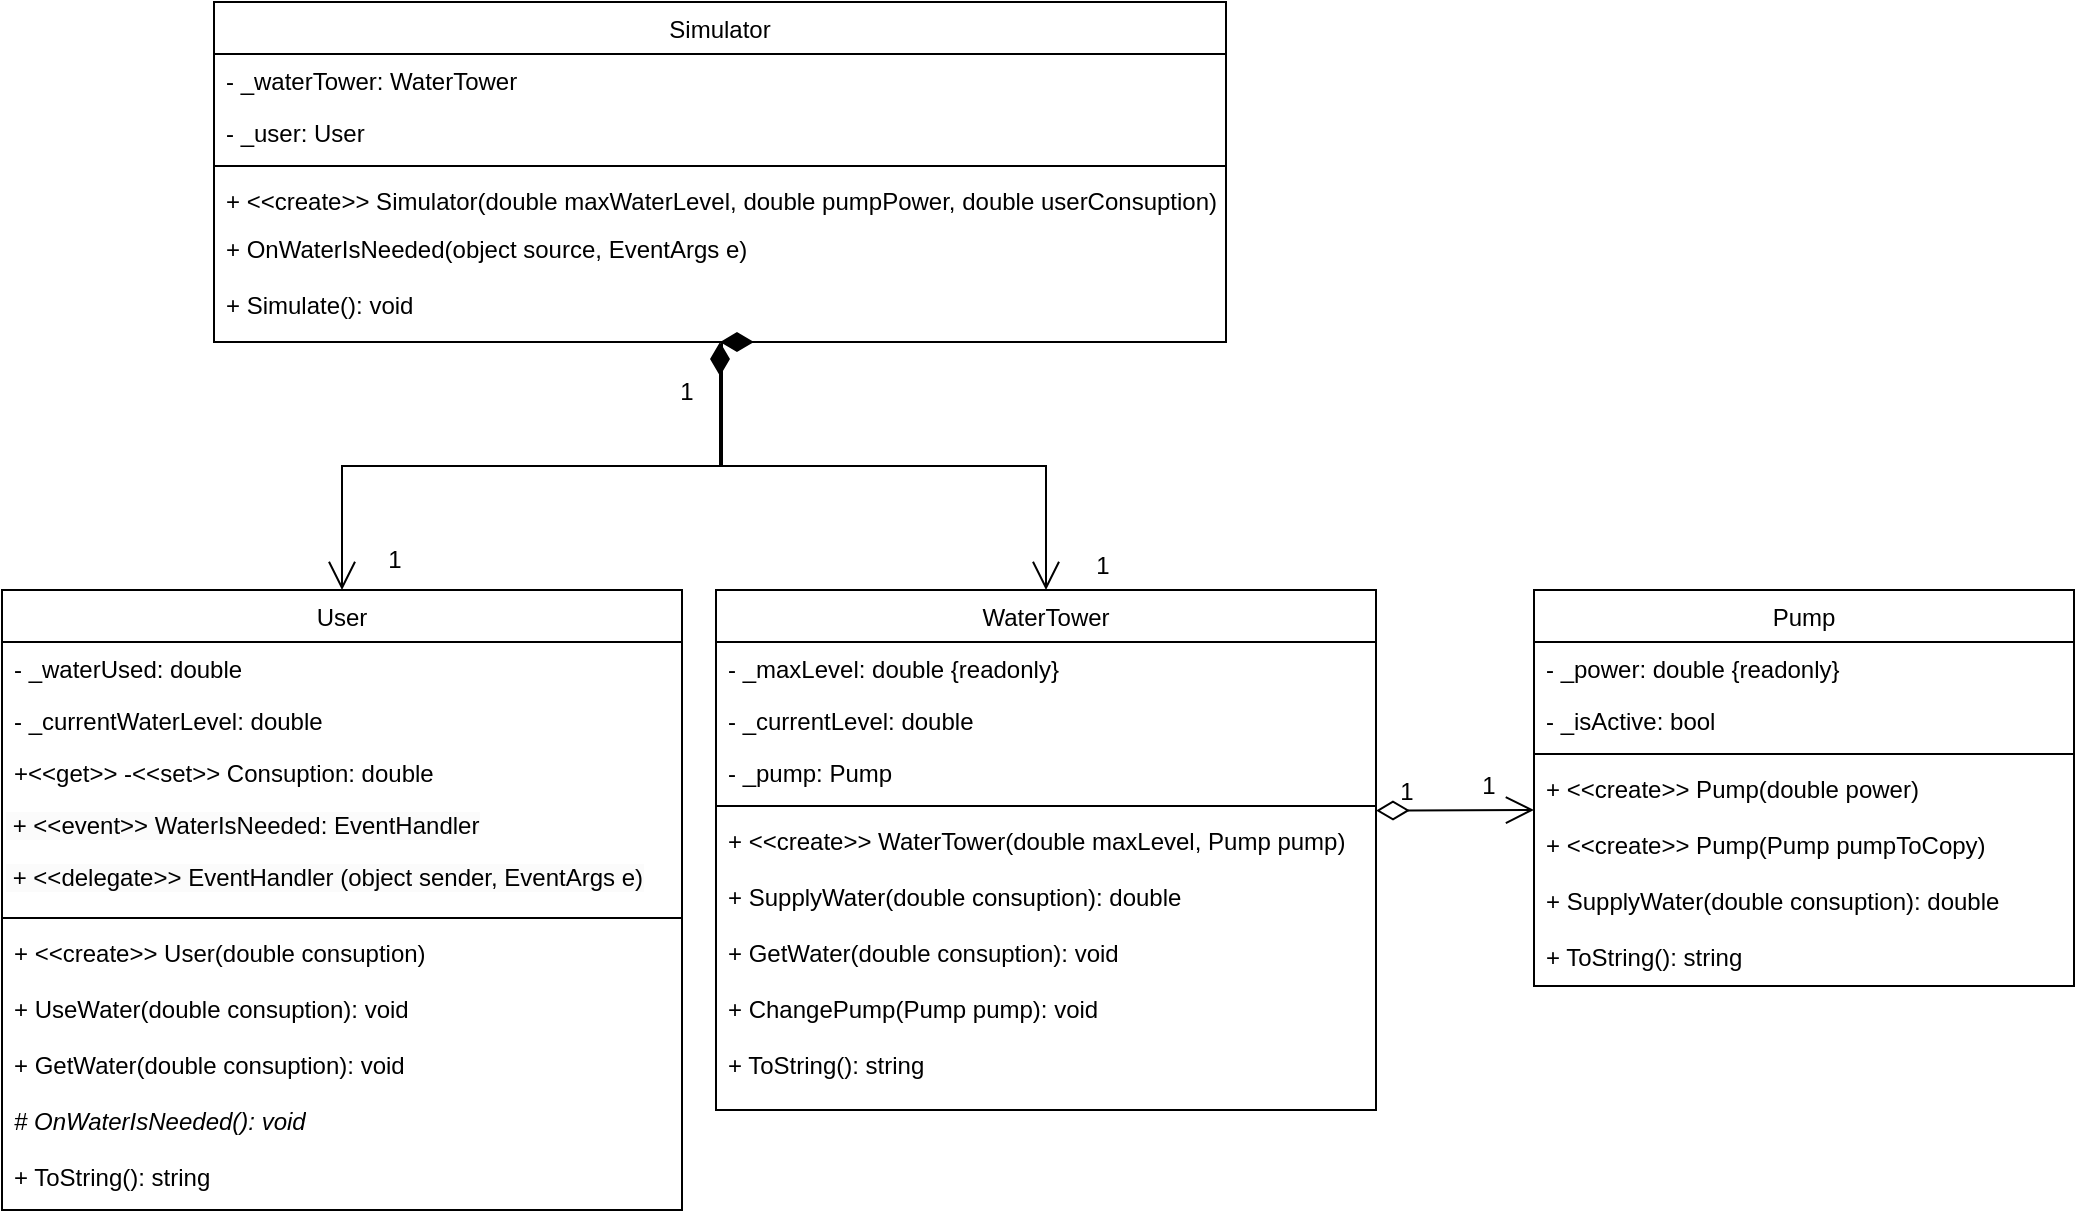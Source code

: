 <mxfile version="20.8.10" type="device"><diagram id="C5RBs43oDa-KdzZeNtuy" name="Page-1"><mxGraphModel dx="1501" dy="722" grid="1" gridSize="10" guides="1" tooltips="1" connect="1" arrows="1" fold="1" page="1" pageScale="1" pageWidth="827" pageHeight="1169" math="0" shadow="0"><root><mxCell id="WIyWlLk6GJQsqaUBKTNV-0"/><mxCell id="WIyWlLk6GJQsqaUBKTNV-1" parent="WIyWlLk6GJQsqaUBKTNV-0"/><mxCell id="zkfFHV4jXpPFQw0GAbJ--6" value="WaterTower" style="swimlane;fontStyle=0;align=center;verticalAlign=top;childLayout=stackLayout;horizontal=1;startSize=26;horizontalStack=0;resizeParent=1;resizeLast=0;collapsible=1;marginBottom=0;rounded=0;shadow=0;strokeWidth=1;" parent="WIyWlLk6GJQsqaUBKTNV-1" vertex="1"><mxGeometry x="411" y="614" width="330" height="260" as="geometry"><mxRectangle x="130" y="380" width="160" height="26" as="alternateBounds"/></mxGeometry></mxCell><mxCell id="zkfFHV4jXpPFQw0GAbJ--7" value="- _maxLevel: double {readonly}" style="text;align=left;verticalAlign=top;spacingLeft=4;spacingRight=4;overflow=hidden;rotatable=0;points=[[0,0.5],[1,0.5]];portConstraint=eastwest;" parent="zkfFHV4jXpPFQw0GAbJ--6" vertex="1"><mxGeometry y="26" width="330" height="26" as="geometry"/></mxCell><mxCell id="zkfFHV4jXpPFQw0GAbJ--8" value="- _currentLevel: double" style="text;align=left;verticalAlign=top;spacingLeft=4;spacingRight=4;overflow=hidden;rotatable=0;points=[[0,0.5],[1,0.5]];portConstraint=eastwest;rounded=0;shadow=0;html=0;" parent="zkfFHV4jXpPFQw0GAbJ--6" vertex="1"><mxGeometry y="52" width="330" height="26" as="geometry"/></mxCell><mxCell id="oMG3r2gIRT2kkTE9MDYd-2" value="- _pump: Pump" style="text;align=left;verticalAlign=top;spacingLeft=4;spacingRight=4;overflow=hidden;rotatable=0;points=[[0,0.5],[1,0.5]];portConstraint=eastwest;rounded=0;shadow=0;html=0;" parent="zkfFHV4jXpPFQw0GAbJ--6" vertex="1"><mxGeometry y="78" width="330" height="26" as="geometry"/></mxCell><mxCell id="zkfFHV4jXpPFQw0GAbJ--9" value="" style="line;html=1;strokeWidth=1;align=left;verticalAlign=middle;spacingTop=-1;spacingLeft=3;spacingRight=3;rotatable=0;labelPosition=right;points=[];portConstraint=eastwest;" parent="zkfFHV4jXpPFQw0GAbJ--6" vertex="1"><mxGeometry y="104" width="330" height="8" as="geometry"/></mxCell><mxCell id="zkfFHV4jXpPFQw0GAbJ--10" value="+ &lt;&lt;create&gt;&gt; WaterTower(double maxLevel, Pump pump)" style="text;align=left;verticalAlign=top;spacingLeft=4;spacingRight=4;overflow=hidden;rotatable=0;points=[[0,0.5],[1,0.5]];portConstraint=eastwest;fontStyle=0;whiteSpace=wrap;" parent="zkfFHV4jXpPFQw0GAbJ--6" vertex="1"><mxGeometry y="112" width="330" height="28" as="geometry"/></mxCell><mxCell id="oMG3r2gIRT2kkTE9MDYd-7" value="+ SupplyWater(double consuption): double" style="text;align=left;verticalAlign=top;spacingLeft=4;spacingRight=4;overflow=hidden;rotatable=0;points=[[0,0.5],[1,0.5]];portConstraint=eastwest;fontStyle=0;whiteSpace=wrap;" parent="zkfFHV4jXpPFQw0GAbJ--6" vertex="1"><mxGeometry y="140" width="330" height="28" as="geometry"/></mxCell><mxCell id="oMG3r2gIRT2kkTE9MDYd-5" value="+ GetWater(double consuption): void" style="text;align=left;verticalAlign=top;spacingLeft=4;spacingRight=4;overflow=hidden;rotatable=0;points=[[0,0.5],[1,0.5]];portConstraint=eastwest;fontStyle=0;whiteSpace=wrap;" parent="zkfFHV4jXpPFQw0GAbJ--6" vertex="1"><mxGeometry y="168" width="330" height="28" as="geometry"/></mxCell><mxCell id="oMG3r2gIRT2kkTE9MDYd-4" value="+ ChangePump(Pump pump): void" style="text;align=left;verticalAlign=top;spacingLeft=4;spacingRight=4;overflow=hidden;rotatable=0;points=[[0,0.5],[1,0.5]];portConstraint=eastwest;fontStyle=0;whiteSpace=wrap;" parent="zkfFHV4jXpPFQw0GAbJ--6" vertex="1"><mxGeometry y="196" width="330" height="28" as="geometry"/></mxCell><mxCell id="oMG3r2gIRT2kkTE9MDYd-6" value="+ ToString(): string" style="text;align=left;verticalAlign=top;spacingLeft=4;spacingRight=4;overflow=hidden;rotatable=0;points=[[0,0.5],[1,0.5]];portConstraint=eastwest;fontStyle=0;whiteSpace=wrap;" parent="zkfFHV4jXpPFQw0GAbJ--6" vertex="1"><mxGeometry y="224" width="330" height="28" as="geometry"/></mxCell><mxCell id="oMG3r2gIRT2kkTE9MDYd-8" value="Pump" style="swimlane;fontStyle=0;align=center;verticalAlign=top;childLayout=stackLayout;horizontal=1;startSize=26;horizontalStack=0;resizeParent=1;resizeLast=0;collapsible=1;marginBottom=0;rounded=0;shadow=0;strokeWidth=1;" parent="WIyWlLk6GJQsqaUBKTNV-1" vertex="1"><mxGeometry x="820" y="614" width="270" height="198" as="geometry"><mxRectangle x="130" y="380" width="160" height="26" as="alternateBounds"/></mxGeometry></mxCell><mxCell id="oMG3r2gIRT2kkTE9MDYd-10" value="- _power: double {readonly}" style="text;align=left;verticalAlign=top;spacingLeft=4;spacingRight=4;overflow=hidden;rotatable=0;points=[[0,0.5],[1,0.5]];portConstraint=eastwest;rounded=0;shadow=0;html=0;" parent="oMG3r2gIRT2kkTE9MDYd-8" vertex="1"><mxGeometry y="26" width="270" height="26" as="geometry"/></mxCell><mxCell id="oMG3r2gIRT2kkTE9MDYd-9" value="- _isActive: bool" style="text;align=left;verticalAlign=top;spacingLeft=4;spacingRight=4;overflow=hidden;rotatable=0;points=[[0,0.5],[1,0.5]];portConstraint=eastwest;" parent="oMG3r2gIRT2kkTE9MDYd-8" vertex="1"><mxGeometry y="52" width="270" height="26" as="geometry"/></mxCell><mxCell id="oMG3r2gIRT2kkTE9MDYd-12" value="" style="line;html=1;strokeWidth=1;align=left;verticalAlign=middle;spacingTop=-1;spacingLeft=3;spacingRight=3;rotatable=0;labelPosition=right;points=[];portConstraint=eastwest;" parent="oMG3r2gIRT2kkTE9MDYd-8" vertex="1"><mxGeometry y="78" width="270" height="8" as="geometry"/></mxCell><mxCell id="oMG3r2gIRT2kkTE9MDYd-13" value="+ &lt;&lt;create&gt;&gt; Pump(double power)" style="text;align=left;verticalAlign=top;spacingLeft=4;spacingRight=4;overflow=hidden;rotatable=0;points=[[0,0.5],[1,0.5]];portConstraint=eastwest;fontStyle=0;whiteSpace=wrap;" parent="oMG3r2gIRT2kkTE9MDYd-8" vertex="1"><mxGeometry y="86" width="270" height="28" as="geometry"/></mxCell><mxCell id="oMG3r2gIRT2kkTE9MDYd-14" value="+ &lt;&lt;create&gt;&gt; Pump(Pump pumpToCopy)" style="text;align=left;verticalAlign=top;spacingLeft=4;spacingRight=4;overflow=hidden;rotatable=0;points=[[0,0.5],[1,0.5]];portConstraint=eastwest;fontStyle=0;whiteSpace=wrap;" parent="oMG3r2gIRT2kkTE9MDYd-8" vertex="1"><mxGeometry y="114" width="270" height="28" as="geometry"/></mxCell><mxCell id="oMG3r2gIRT2kkTE9MDYd-15" value="+ SupplyWater(double consuption): double" style="text;align=left;verticalAlign=top;spacingLeft=4;spacingRight=4;overflow=hidden;rotatable=0;points=[[0,0.5],[1,0.5]];portConstraint=eastwest;fontStyle=0;whiteSpace=wrap;" parent="oMG3r2gIRT2kkTE9MDYd-8" vertex="1"><mxGeometry y="142" width="270" height="28" as="geometry"/></mxCell><mxCell id="oMG3r2gIRT2kkTE9MDYd-17" value="+ ToString(): string" style="text;align=left;verticalAlign=top;spacingLeft=4;spacingRight=4;overflow=hidden;rotatable=0;points=[[0,0.5],[1,0.5]];portConstraint=eastwest;fontStyle=0;whiteSpace=wrap;" parent="oMG3r2gIRT2kkTE9MDYd-8" vertex="1"><mxGeometry y="170" width="270" height="28" as="geometry"/></mxCell><mxCell id="oMG3r2gIRT2kkTE9MDYd-18" value="Simulator" style="swimlane;fontStyle=0;align=center;verticalAlign=top;childLayout=stackLayout;horizontal=1;startSize=26;horizontalStack=0;resizeParent=1;resizeLast=0;collapsible=1;marginBottom=0;rounded=0;shadow=0;strokeWidth=1;" parent="WIyWlLk6GJQsqaUBKTNV-1" vertex="1"><mxGeometry x="160" y="320" width="506" height="170" as="geometry"><mxRectangle x="130" y="380" width="160" height="26" as="alternateBounds"/></mxGeometry></mxCell><mxCell id="oMG3r2gIRT2kkTE9MDYd-19" value="- _waterTower: WaterTower" style="text;align=left;verticalAlign=top;spacingLeft=4;spacingRight=4;overflow=hidden;rotatable=0;points=[[0,0.5],[1,0.5]];portConstraint=eastwest;rounded=0;shadow=0;html=0;" parent="oMG3r2gIRT2kkTE9MDYd-18" vertex="1"><mxGeometry y="26" width="506" height="26" as="geometry"/></mxCell><mxCell id="oMG3r2gIRT2kkTE9MDYd-20" value="- _user: User" style="text;align=left;verticalAlign=top;spacingLeft=4;spacingRight=4;overflow=hidden;rotatable=0;points=[[0,0.5],[1,0.5]];portConstraint=eastwest;" parent="oMG3r2gIRT2kkTE9MDYd-18" vertex="1"><mxGeometry y="52" width="506" height="26" as="geometry"/></mxCell><mxCell id="oMG3r2gIRT2kkTE9MDYd-21" value="" style="line;html=1;strokeWidth=1;align=left;verticalAlign=middle;spacingTop=-1;spacingLeft=3;spacingRight=3;rotatable=0;labelPosition=right;points=[];portConstraint=eastwest;" parent="oMG3r2gIRT2kkTE9MDYd-18" vertex="1"><mxGeometry y="78" width="506" height="8" as="geometry"/></mxCell><mxCell id="oMG3r2gIRT2kkTE9MDYd-22" value="+ &lt;&lt;create&gt;&gt; Simulator(double maxWaterLevel, double pumpPower, double userConsuption)" style="text;align=left;verticalAlign=top;spacingLeft=4;spacingRight=4;overflow=hidden;rotatable=0;points=[[0,0.5],[1,0.5]];portConstraint=eastwest;fontStyle=0;whiteSpace=wrap;" parent="oMG3r2gIRT2kkTE9MDYd-18" vertex="1"><mxGeometry y="86" width="506" height="24" as="geometry"/></mxCell><mxCell id="oMG3r2gIRT2kkTE9MDYd-23" value="+ OnWaterIsNeeded(object source, EventArgs e)" style="text;align=left;verticalAlign=top;spacingLeft=4;spacingRight=4;overflow=hidden;rotatable=0;points=[[0,0.5],[1,0.5]];portConstraint=eastwest;fontStyle=0;whiteSpace=wrap;" parent="oMG3r2gIRT2kkTE9MDYd-18" vertex="1"><mxGeometry y="110" width="506" height="28" as="geometry"/></mxCell><mxCell id="oMG3r2gIRT2kkTE9MDYd-24" value="+ Simulate(): void" style="text;align=left;verticalAlign=top;spacingLeft=4;spacingRight=4;overflow=hidden;rotatable=0;points=[[0,0.5],[1,0.5]];portConstraint=eastwest;fontStyle=0;whiteSpace=wrap;" parent="oMG3r2gIRT2kkTE9MDYd-18" vertex="1"><mxGeometry y="138" width="506" height="28" as="geometry"/></mxCell><mxCell id="oMG3r2gIRT2kkTE9MDYd-27" value="User" style="swimlane;fontStyle=0;align=center;verticalAlign=top;childLayout=stackLayout;horizontal=1;startSize=26;horizontalStack=0;resizeParent=1;resizeLast=0;collapsible=1;marginBottom=0;rounded=0;shadow=0;strokeWidth=1;" parent="WIyWlLk6GJQsqaUBKTNV-1" vertex="1"><mxGeometry x="54" y="614" width="340" height="310" as="geometry"><mxRectangle x="130" y="380" width="160" height="26" as="alternateBounds"/></mxGeometry></mxCell><mxCell id="oMG3r2gIRT2kkTE9MDYd-28" value="- _waterUsed: double" style="text;align=left;verticalAlign=top;spacingLeft=4;spacingRight=4;overflow=hidden;rotatable=0;points=[[0,0.5],[1,0.5]];portConstraint=eastwest;rounded=0;shadow=0;html=0;" parent="oMG3r2gIRT2kkTE9MDYd-27" vertex="1"><mxGeometry y="26" width="340" height="26" as="geometry"/></mxCell><mxCell id="oMG3r2gIRT2kkTE9MDYd-29" value="- _currentWaterLevel: double" style="text;align=left;verticalAlign=top;spacingLeft=4;spacingRight=4;overflow=hidden;rotatable=0;points=[[0,0.5],[1,0.5]];portConstraint=eastwest;" parent="oMG3r2gIRT2kkTE9MDYd-27" vertex="1"><mxGeometry y="52" width="340" height="26" as="geometry"/></mxCell><mxCell id="oMG3r2gIRT2kkTE9MDYd-34" value="+&lt;&lt;get&gt;&gt; -&lt;&lt;set&gt;&gt; Consuption: double " style="text;align=left;verticalAlign=top;spacingLeft=4;spacingRight=4;overflow=hidden;rotatable=0;points=[[0,0.5],[1,0.5]];portConstraint=eastwest;rounded=0;shadow=0;html=0;" parent="oMG3r2gIRT2kkTE9MDYd-27" vertex="1"><mxGeometry y="78" width="340" height="26" as="geometry"/></mxCell><mxCell id="oMG3r2gIRT2kkTE9MDYd-38" value="&lt;span style=&quot;color: rgb(0, 0, 0); font-family: Helvetica; font-size: 12px; font-style: normal; font-variant-ligatures: normal; font-variant-caps: normal; font-weight: 400; letter-spacing: normal; orphans: 2; text-align: left; text-indent: 0px; text-transform: none; widows: 2; word-spacing: 0px; -webkit-text-stroke-width: 0px; background-color: rgb(251, 251, 251); text-decoration-thickness: initial; text-decoration-style: initial; text-decoration-color: initial; float: none; display: inline !important;&quot;&gt;&amp;nbsp;+ &amp;lt;&amp;lt;event&amp;gt;&amp;gt; WaterIsNeeded:&amp;nbsp;EventHandler&lt;/span&gt;" style="text;whiteSpace=wrap;html=1;" parent="oMG3r2gIRT2kkTE9MDYd-27" vertex="1"><mxGeometry y="104" width="340" height="26" as="geometry"/></mxCell><mxCell id="9zGEFvfP0PTwlbREdHv--2" value="&lt;span style=&quot;color: rgb(0, 0, 0); font-family: Helvetica; font-size: 12px; font-style: normal; font-variant-ligatures: normal; font-variant-caps: normal; font-weight: 400; letter-spacing: normal; orphans: 2; text-align: left; text-indent: 0px; text-transform: none; widows: 2; word-spacing: 0px; -webkit-text-stroke-width: 0px; background-color: rgb(251, 251, 251); text-decoration-thickness: initial; text-decoration-style: initial; text-decoration-color: initial; float: none; display: inline !important;&quot;&gt;&amp;nbsp;+ &amp;lt;&amp;lt;delegate&amp;gt;&amp;gt; EventHandler (object sender, EventArgs e)&lt;/span&gt;" style="text;whiteSpace=wrap;html=1;" parent="oMG3r2gIRT2kkTE9MDYd-27" vertex="1"><mxGeometry y="130" width="340" height="30" as="geometry"/></mxCell><mxCell id="oMG3r2gIRT2kkTE9MDYd-30" value="" style="line;html=1;strokeWidth=1;align=left;verticalAlign=middle;spacingTop=-1;spacingLeft=3;spacingRight=3;rotatable=0;labelPosition=right;points=[];portConstraint=eastwest;" parent="oMG3r2gIRT2kkTE9MDYd-27" vertex="1"><mxGeometry y="160" width="340" height="8" as="geometry"/></mxCell><mxCell id="oMG3r2gIRT2kkTE9MDYd-31" value="+ &lt;&lt;create&gt;&gt; User(double consuption)" style="text;align=left;verticalAlign=top;spacingLeft=4;spacingRight=4;overflow=hidden;rotatable=0;points=[[0,0.5],[1,0.5]];portConstraint=eastwest;fontStyle=0;whiteSpace=wrap;" parent="oMG3r2gIRT2kkTE9MDYd-27" vertex="1"><mxGeometry y="168" width="340" height="28" as="geometry"/></mxCell><mxCell id="oMG3r2gIRT2kkTE9MDYd-33" value="+ UseWater(double consuption): void" style="text;align=left;verticalAlign=top;spacingLeft=4;spacingRight=4;overflow=hidden;rotatable=0;points=[[0,0.5],[1,0.5]];portConstraint=eastwest;fontStyle=0;whiteSpace=wrap;" parent="oMG3r2gIRT2kkTE9MDYd-27" vertex="1"><mxGeometry y="196" width="340" height="28" as="geometry"/></mxCell><mxCell id="oMG3r2gIRT2kkTE9MDYd-35" value="+ GetWater(double consuption): void" style="text;align=left;verticalAlign=top;spacingLeft=4;spacingRight=4;overflow=hidden;rotatable=0;points=[[0,0.5],[1,0.5]];portConstraint=eastwest;fontStyle=0;whiteSpace=wrap;" parent="oMG3r2gIRT2kkTE9MDYd-27" vertex="1"><mxGeometry y="224" width="340" height="28" as="geometry"/></mxCell><mxCell id="oMG3r2gIRT2kkTE9MDYd-36" value="# OnWaterIsNeeded(): void" style="text;align=left;verticalAlign=top;spacingLeft=4;spacingRight=4;overflow=hidden;rotatable=0;points=[[0,0.5],[1,0.5]];portConstraint=eastwest;fontStyle=2;whiteSpace=wrap;" parent="oMG3r2gIRT2kkTE9MDYd-27" vertex="1"><mxGeometry y="252" width="340" height="28" as="geometry"/></mxCell><mxCell id="oMG3r2gIRT2kkTE9MDYd-37" value="+ ToString(): string" style="text;align=left;verticalAlign=top;spacingLeft=4;spacingRight=4;overflow=hidden;rotatable=0;points=[[0,0.5],[1,0.5]];portConstraint=eastwest;fontStyle=0;whiteSpace=wrap;" parent="oMG3r2gIRT2kkTE9MDYd-27" vertex="1"><mxGeometry y="280" width="340" height="30" as="geometry"/></mxCell><mxCell id="aH_PAjOMZMiLLyIDIiNE-3" value="" style="endArrow=open;html=1;endSize=12;startArrow=diamondThin;startSize=14;startFill=0;align=left;verticalAlign=bottom;rounded=0;exitX=0;exitY=0.81;exitDx=0;exitDy=0;exitPerimeter=0;" parent="WIyWlLk6GJQsqaUBKTNV-1" source="9zGEFvfP0PTwlbREdHv--13" edge="1"><mxGeometry x="-1" y="14" relative="1" as="geometry"><mxPoint x="576" y="900" as="sourcePoint"/><mxPoint x="820" y="724" as="targetPoint"/><mxPoint x="-1" y="-4" as="offset"/></mxGeometry></mxCell><mxCell id="9zGEFvfP0PTwlbREdHv--4" value="1" style="text;html=1;align=center;verticalAlign=middle;resizable=0;points=[];autosize=1;strokeColor=none;fillColor=none;" parent="WIyWlLk6GJQsqaUBKTNV-1" vertex="1"><mxGeometry x="782" y="697" width="30" height="30" as="geometry"/></mxCell><mxCell id="9zGEFvfP0PTwlbREdHv--10" value="1" style="text;html=1;align=center;verticalAlign=middle;resizable=0;points=[];autosize=1;strokeColor=none;fillColor=none;" parent="WIyWlLk6GJQsqaUBKTNV-1" vertex="1"><mxGeometry x="235" y="584" width="30" height="30" as="geometry"/></mxCell><mxCell id="9zGEFvfP0PTwlbREdHv--11" value="1" style="text;html=1;align=center;verticalAlign=middle;resizable=0;points=[];autosize=1;strokeColor=none;fillColor=none;" parent="WIyWlLk6GJQsqaUBKTNV-1" vertex="1"><mxGeometry x="589" y="587" width="30" height="30" as="geometry"/></mxCell><mxCell id="9zGEFvfP0PTwlbREdHv--12" value="1" style="text;html=1;align=center;verticalAlign=middle;resizable=0;points=[];autosize=1;strokeColor=none;fillColor=none;" parent="WIyWlLk6GJQsqaUBKTNV-1" vertex="1"><mxGeometry x="381" y="500" width="30" height="30" as="geometry"/></mxCell><mxCell id="9zGEFvfP0PTwlbREdHv--13" value="1" style="text;html=1;align=center;verticalAlign=middle;resizable=0;points=[];autosize=1;strokeColor=none;fillColor=none;" parent="WIyWlLk6GJQsqaUBKTNV-1" vertex="1"><mxGeometry x="741" y="700" width="30" height="30" as="geometry"/></mxCell><mxCell id="9zGEFvfP0PTwlbREdHv--17" value="" style="endArrow=open;html=1;endSize=12;startArrow=diamondThin;startSize=14;startFill=1;edgeStyle=orthogonalEdgeStyle;align=left;verticalAlign=bottom;rounded=0;exitX=0.5;exitY=1;exitDx=0;exitDy=0;" parent="WIyWlLk6GJQsqaUBKTNV-1" source="oMG3r2gIRT2kkTE9MDYd-18" target="oMG3r2gIRT2kkTE9MDYd-27" edge="1"><mxGeometry x="-1" y="30" relative="1" as="geometry"><mxPoint x="309" y="530" as="sourcePoint"/><mxPoint x="469" y="530" as="targetPoint"/><Array as="points"><mxPoint x="414" y="552"/><mxPoint x="224" y="552"/></Array><mxPoint as="offset"/></mxGeometry></mxCell><mxCell id="9zGEFvfP0PTwlbREdHv--19" value="" style="endArrow=open;html=1;endSize=12;startArrow=diamondThin;startSize=14;startFill=1;edgeStyle=orthogonalEdgeStyle;align=left;verticalAlign=bottom;rounded=0;exitX=0.5;exitY=1;exitDx=0;exitDy=0;entryX=0.5;entryY=0;entryDx=0;entryDy=0;" parent="WIyWlLk6GJQsqaUBKTNV-1" source="oMG3r2gIRT2kkTE9MDYd-18" target="zkfFHV4jXpPFQw0GAbJ--6" edge="1"><mxGeometry x="-1" y="30" relative="1" as="geometry"><mxPoint x="319" y="480" as="sourcePoint"/><mxPoint x="234" y="624" as="targetPoint"/><mxPoint as="offset"/></mxGeometry></mxCell></root></mxGraphModel></diagram></mxfile>